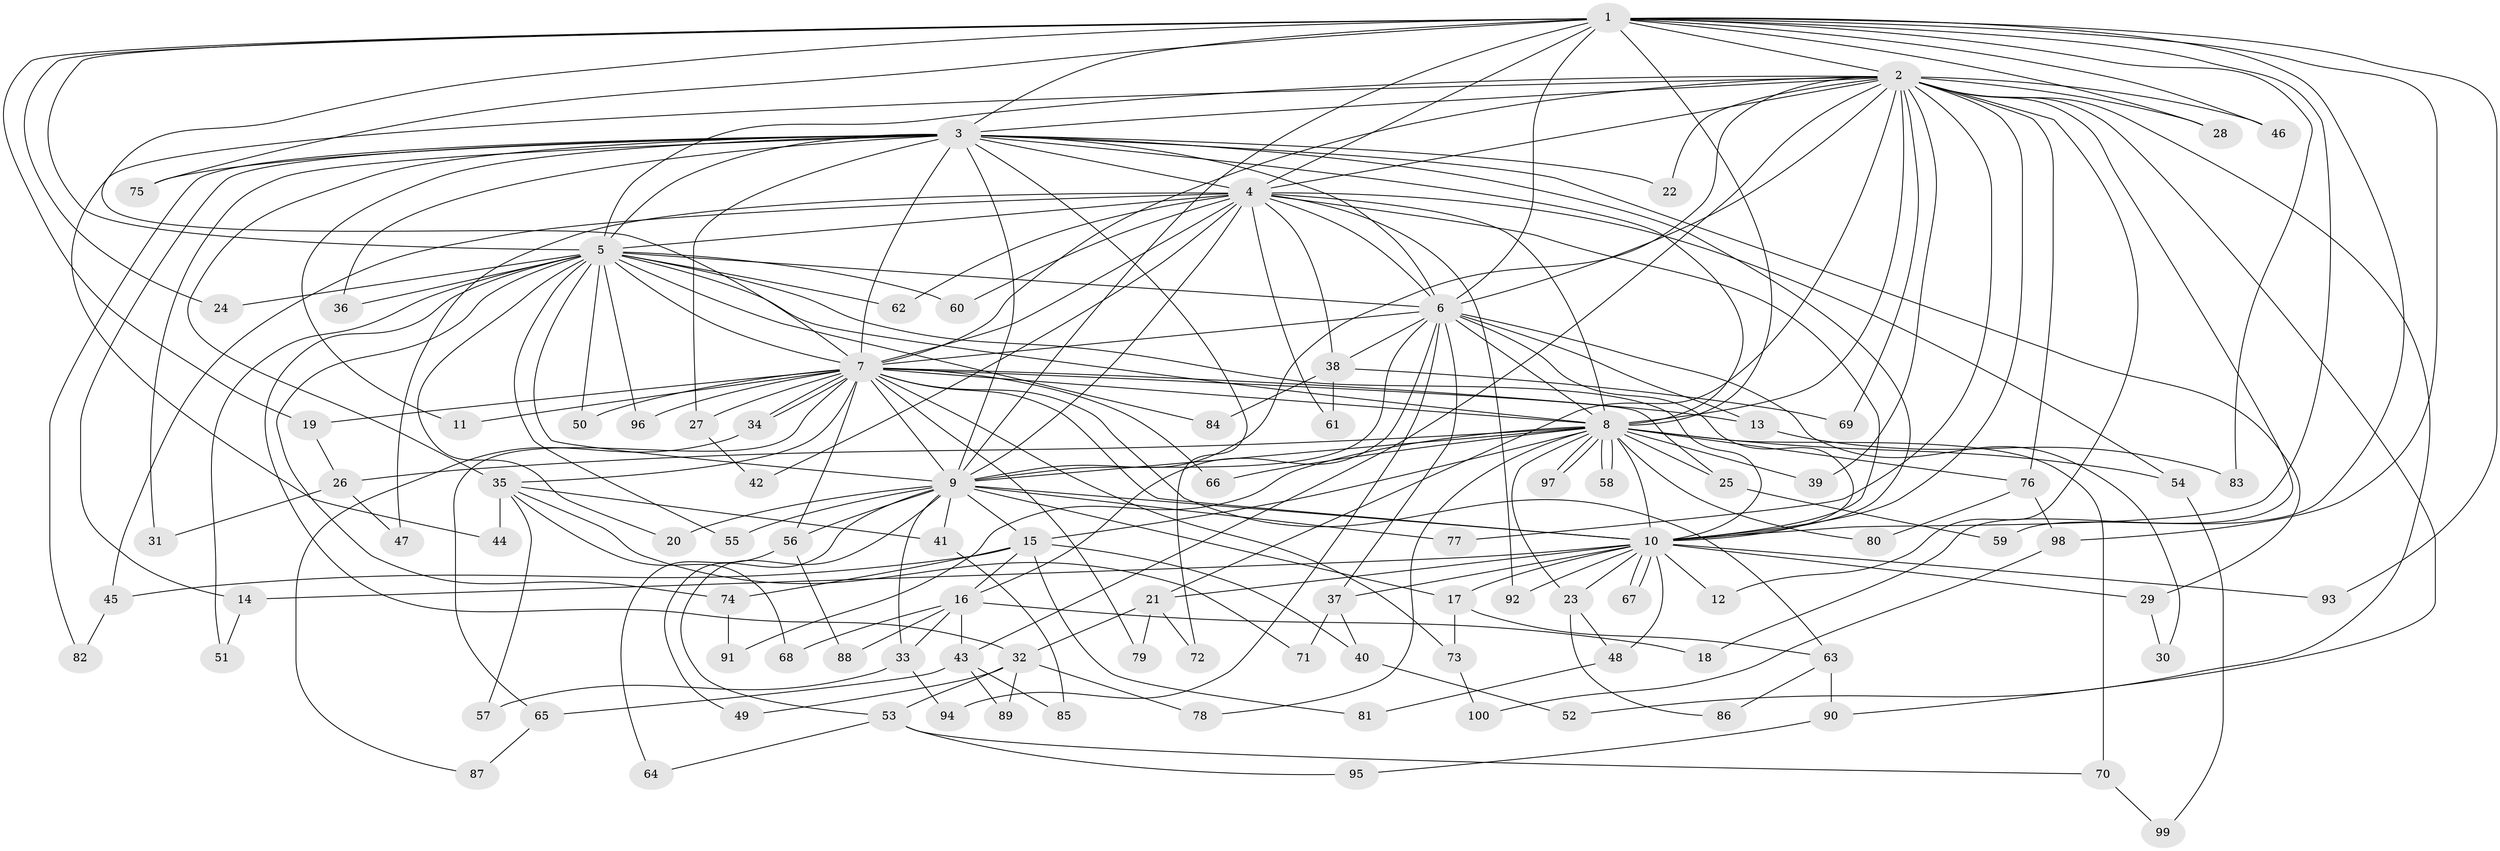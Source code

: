 // coarse degree distribution, {20: 0.013333333333333334, 34: 0.013333333333333334, 29: 0.013333333333333334, 13: 0.013333333333333334, 17: 0.013333333333333334, 15: 0.013333333333333334, 16: 0.013333333333333334, 2: 0.5066666666666667, 3: 0.18666666666666668, 7: 0.04, 5: 0.05333333333333334, 4: 0.08, 9: 0.013333333333333334, 1: 0.02666666666666667}
// Generated by graph-tools (version 1.1) at 2025/41/03/06/25 10:41:44]
// undirected, 100 vertices, 225 edges
graph export_dot {
graph [start="1"]
  node [color=gray90,style=filled];
  1;
  2;
  3;
  4;
  5;
  6;
  7;
  8;
  9;
  10;
  11;
  12;
  13;
  14;
  15;
  16;
  17;
  18;
  19;
  20;
  21;
  22;
  23;
  24;
  25;
  26;
  27;
  28;
  29;
  30;
  31;
  32;
  33;
  34;
  35;
  36;
  37;
  38;
  39;
  40;
  41;
  42;
  43;
  44;
  45;
  46;
  47;
  48;
  49;
  50;
  51;
  52;
  53;
  54;
  55;
  56;
  57;
  58;
  59;
  60;
  61;
  62;
  63;
  64;
  65;
  66;
  67;
  68;
  69;
  70;
  71;
  72;
  73;
  74;
  75;
  76;
  77;
  78;
  79;
  80;
  81;
  82;
  83;
  84;
  85;
  86;
  87;
  88;
  89;
  90;
  91;
  92;
  93;
  94;
  95;
  96;
  97;
  98;
  99;
  100;
  1 -- 2;
  1 -- 3;
  1 -- 4;
  1 -- 5;
  1 -- 6;
  1 -- 7;
  1 -- 8;
  1 -- 9;
  1 -- 10;
  1 -- 19;
  1 -- 24;
  1 -- 28;
  1 -- 46;
  1 -- 59;
  1 -- 75;
  1 -- 83;
  1 -- 93;
  1 -- 98;
  2 -- 3;
  2 -- 4;
  2 -- 5;
  2 -- 6;
  2 -- 7;
  2 -- 8;
  2 -- 9;
  2 -- 10;
  2 -- 12;
  2 -- 18;
  2 -- 21;
  2 -- 22;
  2 -- 28;
  2 -- 39;
  2 -- 43;
  2 -- 44;
  2 -- 46;
  2 -- 52;
  2 -- 69;
  2 -- 76;
  2 -- 77;
  2 -- 90;
  3 -- 4;
  3 -- 5;
  3 -- 6;
  3 -- 7;
  3 -- 8;
  3 -- 9;
  3 -- 10;
  3 -- 11;
  3 -- 14;
  3 -- 22;
  3 -- 27;
  3 -- 29;
  3 -- 31;
  3 -- 35;
  3 -- 36;
  3 -- 72;
  3 -- 75;
  3 -- 82;
  4 -- 5;
  4 -- 6;
  4 -- 7;
  4 -- 8;
  4 -- 9;
  4 -- 10;
  4 -- 38;
  4 -- 42;
  4 -- 45;
  4 -- 47;
  4 -- 54;
  4 -- 60;
  4 -- 61;
  4 -- 62;
  4 -- 92;
  5 -- 6;
  5 -- 7;
  5 -- 8;
  5 -- 9;
  5 -- 10;
  5 -- 20;
  5 -- 24;
  5 -- 32;
  5 -- 36;
  5 -- 50;
  5 -- 51;
  5 -- 55;
  5 -- 60;
  5 -- 62;
  5 -- 74;
  5 -- 84;
  5 -- 96;
  6 -- 7;
  6 -- 8;
  6 -- 9;
  6 -- 10;
  6 -- 13;
  6 -- 16;
  6 -- 30;
  6 -- 37;
  6 -- 38;
  6 -- 94;
  7 -- 8;
  7 -- 9;
  7 -- 10;
  7 -- 11;
  7 -- 13;
  7 -- 19;
  7 -- 25;
  7 -- 27;
  7 -- 34;
  7 -- 34;
  7 -- 35;
  7 -- 50;
  7 -- 56;
  7 -- 63;
  7 -- 65;
  7 -- 66;
  7 -- 73;
  7 -- 79;
  7 -- 96;
  8 -- 9;
  8 -- 10;
  8 -- 15;
  8 -- 23;
  8 -- 25;
  8 -- 26;
  8 -- 39;
  8 -- 54;
  8 -- 58;
  8 -- 58;
  8 -- 66;
  8 -- 70;
  8 -- 76;
  8 -- 78;
  8 -- 80;
  8 -- 91;
  8 -- 97;
  8 -- 97;
  9 -- 10;
  9 -- 15;
  9 -- 17;
  9 -- 20;
  9 -- 33;
  9 -- 41;
  9 -- 49;
  9 -- 53;
  9 -- 55;
  9 -- 56;
  9 -- 77;
  10 -- 12;
  10 -- 14;
  10 -- 17;
  10 -- 21;
  10 -- 23;
  10 -- 29;
  10 -- 37;
  10 -- 48;
  10 -- 67;
  10 -- 67;
  10 -- 92;
  10 -- 93;
  13 -- 83;
  14 -- 51;
  15 -- 16;
  15 -- 40;
  15 -- 45;
  15 -- 74;
  15 -- 81;
  16 -- 18;
  16 -- 33;
  16 -- 43;
  16 -- 68;
  16 -- 88;
  17 -- 63;
  17 -- 73;
  19 -- 26;
  21 -- 32;
  21 -- 72;
  21 -- 79;
  23 -- 48;
  23 -- 86;
  25 -- 59;
  26 -- 31;
  26 -- 47;
  27 -- 42;
  29 -- 30;
  32 -- 49;
  32 -- 53;
  32 -- 78;
  32 -- 89;
  33 -- 57;
  33 -- 94;
  34 -- 87;
  35 -- 41;
  35 -- 44;
  35 -- 57;
  35 -- 68;
  35 -- 71;
  37 -- 40;
  37 -- 71;
  38 -- 61;
  38 -- 69;
  38 -- 84;
  40 -- 52;
  41 -- 85;
  43 -- 65;
  43 -- 85;
  43 -- 89;
  45 -- 82;
  48 -- 81;
  53 -- 64;
  53 -- 70;
  53 -- 95;
  54 -- 99;
  56 -- 64;
  56 -- 88;
  63 -- 86;
  63 -- 90;
  65 -- 87;
  70 -- 99;
  73 -- 100;
  74 -- 91;
  76 -- 80;
  76 -- 98;
  90 -- 95;
  98 -- 100;
}
